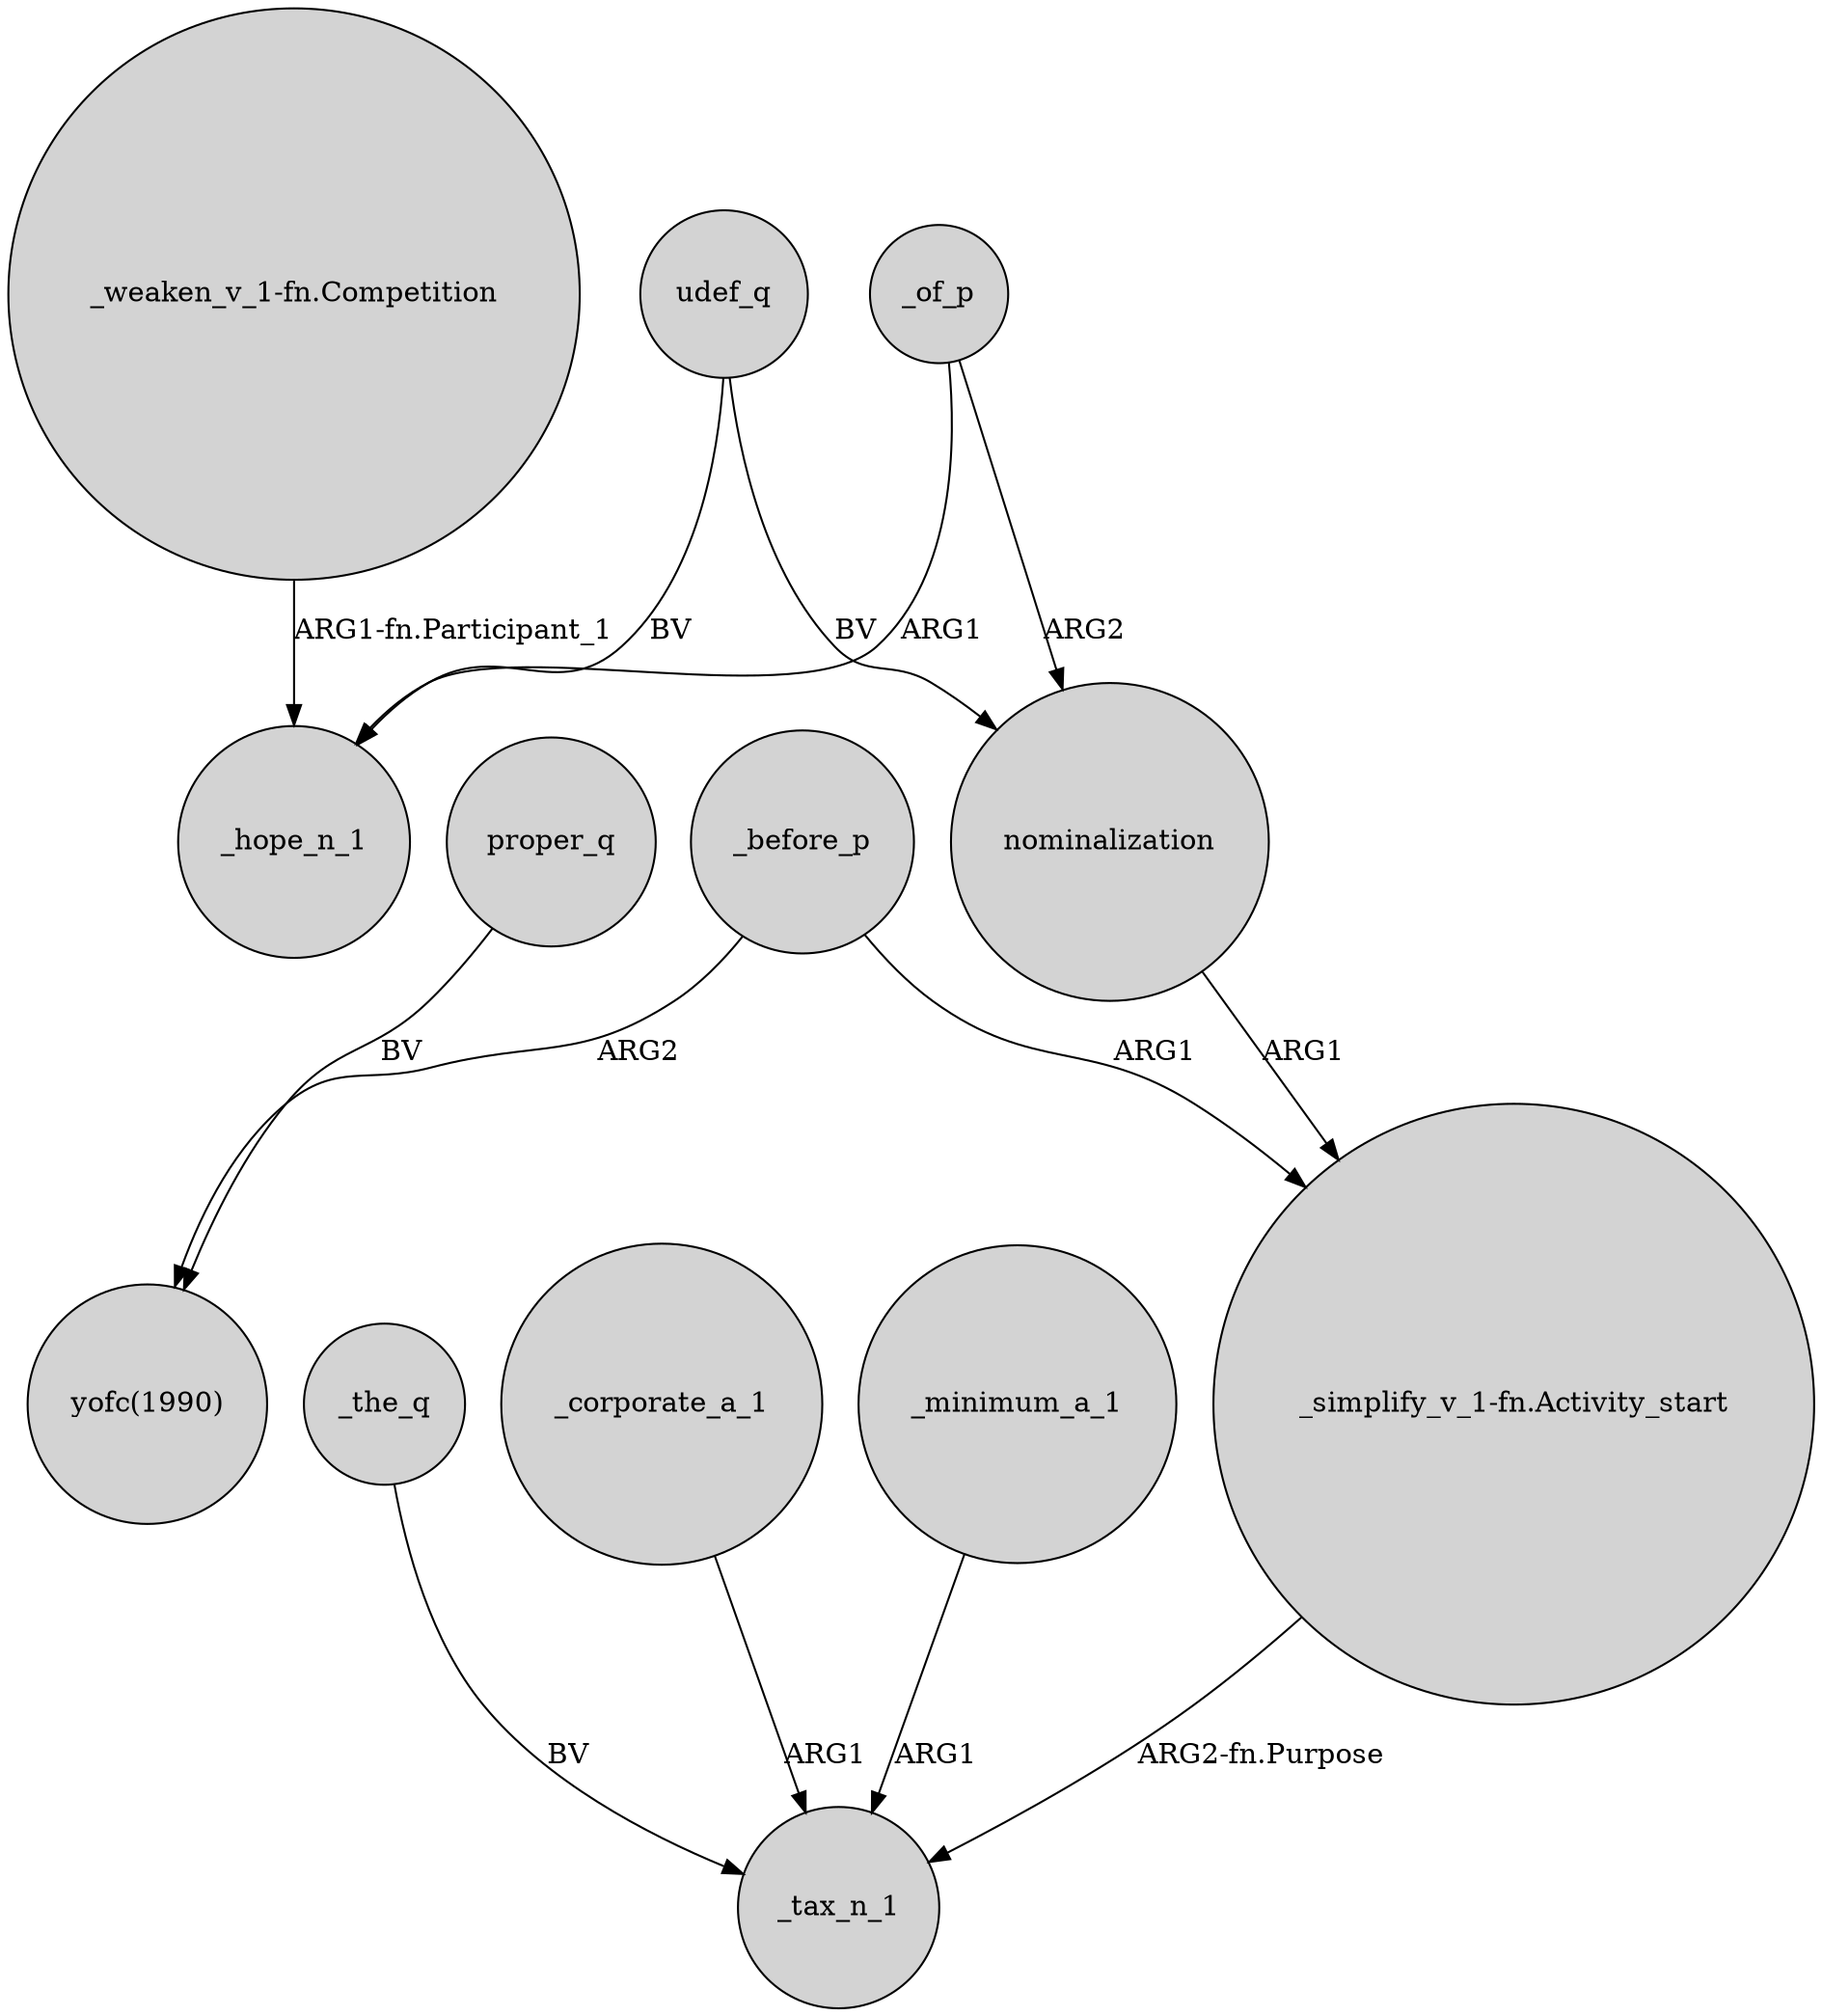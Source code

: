 digraph {
	node [shape=circle style=filled]
	nominalization -> "_simplify_v_1-fn.Activity_start" [label=ARG1]
	_the_q -> _tax_n_1 [label=BV]
	_of_p -> _hope_n_1 [label=ARG1]
	"_simplify_v_1-fn.Activity_start" -> _tax_n_1 [label="ARG2-fn.Purpose"]
	_corporate_a_1 -> _tax_n_1 [label=ARG1]
	udef_q -> nominalization [label=BV]
	proper_q -> "yofc(1990)" [label=BV]
	_before_p -> "yofc(1990)" [label=ARG2]
	_before_p -> "_simplify_v_1-fn.Activity_start" [label=ARG1]
	udef_q -> _hope_n_1 [label=BV]
	_of_p -> nominalization [label=ARG2]
	"_weaken_v_1-fn.Competition" -> _hope_n_1 [label="ARG1-fn.Participant_1"]
	_minimum_a_1 -> _tax_n_1 [label=ARG1]
}
